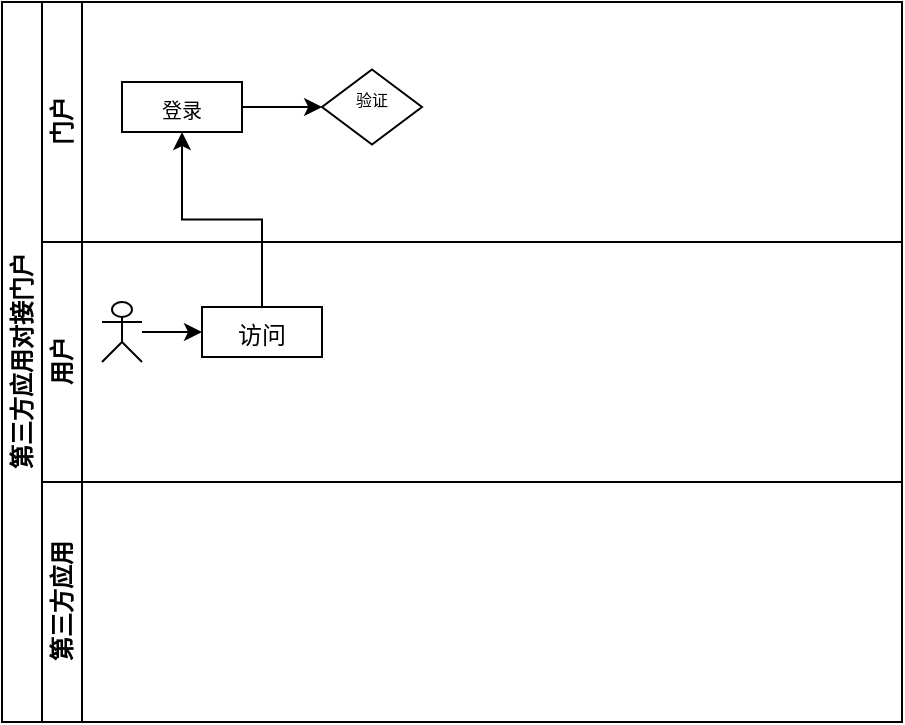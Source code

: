 <mxfile version="20.5.1" type="github">
  <diagram id="prtHgNgQTEPvFCAcTncT" name="Page-1">
    <mxGraphModel dx="677" dy="378" grid="1" gridSize="10" guides="1" tooltips="1" connect="1" arrows="1" fold="1" page="1" pageScale="1" pageWidth="827" pageHeight="1169" math="0" shadow="0">
      <root>
        <mxCell id="0" />
        <mxCell id="1" parent="0" />
        <mxCell id="dNxyNK7c78bLwvsdeMH5-19" value="第三方应用对接门户" style="swimlane;html=1;childLayout=stackLayout;resizeParent=1;resizeParentMax=0;horizontal=0;startSize=20;horizontalStack=0;" parent="1" vertex="1">
          <mxGeometry x="120" y="120" width="450" height="360" as="geometry" />
        </mxCell>
        <mxCell id="dNxyNK7c78bLwvsdeMH5-20" value="门户" style="swimlane;html=1;startSize=20;horizontal=0;" parent="dNxyNK7c78bLwvsdeMH5-19" vertex="1">
          <mxGeometry x="20" width="430" height="120" as="geometry" />
        </mxCell>
        <mxCell id="lueXbY27OIYnLRemOsk2-9" value="&lt;font style=&quot;font-size: 10px;&quot;&gt;登录&lt;/font&gt;" style="whiteSpace=wrap;html=1;verticalAlign=top;" vertex="1" parent="dNxyNK7c78bLwvsdeMH5-20">
          <mxGeometry x="40" y="40" width="60" height="25" as="geometry" />
        </mxCell>
        <mxCell id="lueXbY27OIYnLRemOsk2-13" value="&lt;font style=&quot;font-size: 8px;&quot;&gt;验证&lt;/font&gt;" style="rhombus;whiteSpace=wrap;html=1;verticalAlign=top;" vertex="1" parent="dNxyNK7c78bLwvsdeMH5-20">
          <mxGeometry x="140" y="33.75" width="50" height="37.5" as="geometry" />
        </mxCell>
        <mxCell id="lueXbY27OIYnLRemOsk2-14" value="" style="edgeStyle=orthogonalEdgeStyle;rounded=0;orthogonalLoop=1;jettySize=auto;html=1;" edge="1" parent="dNxyNK7c78bLwvsdeMH5-20" source="lueXbY27OIYnLRemOsk2-9" target="lueXbY27OIYnLRemOsk2-13">
          <mxGeometry relative="1" as="geometry" />
        </mxCell>
        <mxCell id="dNxyNK7c78bLwvsdeMH5-21" value="用户" style="swimlane;html=1;startSize=20;horizontal=0;" parent="dNxyNK7c78bLwvsdeMH5-19" vertex="1">
          <mxGeometry x="20" y="120" width="430" height="120" as="geometry" />
        </mxCell>
        <mxCell id="lueXbY27OIYnLRemOsk2-5" value="" style="edgeStyle=orthogonalEdgeStyle;rounded=0;orthogonalLoop=1;jettySize=auto;html=1;" edge="1" parent="dNxyNK7c78bLwvsdeMH5-21" source="lueXbY27OIYnLRemOsk2-1" target="lueXbY27OIYnLRemOsk2-4">
          <mxGeometry relative="1" as="geometry" />
        </mxCell>
        <mxCell id="lueXbY27OIYnLRemOsk2-1" value="" style="shape=umlActor;verticalLabelPosition=bottom;verticalAlign=top;html=1;outlineConnect=0;" vertex="1" parent="dNxyNK7c78bLwvsdeMH5-21">
          <mxGeometry x="30" y="30" width="20" height="30" as="geometry" />
        </mxCell>
        <mxCell id="lueXbY27OIYnLRemOsk2-4" value="访问" style="whiteSpace=wrap;html=1;verticalAlign=top;" vertex="1" parent="dNxyNK7c78bLwvsdeMH5-21">
          <mxGeometry x="80" y="32.5" width="60" height="25" as="geometry" />
        </mxCell>
        <mxCell id="dNxyNK7c78bLwvsdeMH5-22" value="第三方应用" style="swimlane;html=1;startSize=20;horizontal=0;" parent="dNxyNK7c78bLwvsdeMH5-19" vertex="1">
          <mxGeometry x="20" y="240" width="430" height="120" as="geometry" />
        </mxCell>
        <mxCell id="lueXbY27OIYnLRemOsk2-10" value="" style="edgeStyle=orthogonalEdgeStyle;rounded=0;orthogonalLoop=1;jettySize=auto;html=1;" edge="1" parent="dNxyNK7c78bLwvsdeMH5-19" source="lueXbY27OIYnLRemOsk2-4" target="lueXbY27OIYnLRemOsk2-9">
          <mxGeometry relative="1" as="geometry" />
        </mxCell>
      </root>
    </mxGraphModel>
  </diagram>
</mxfile>

